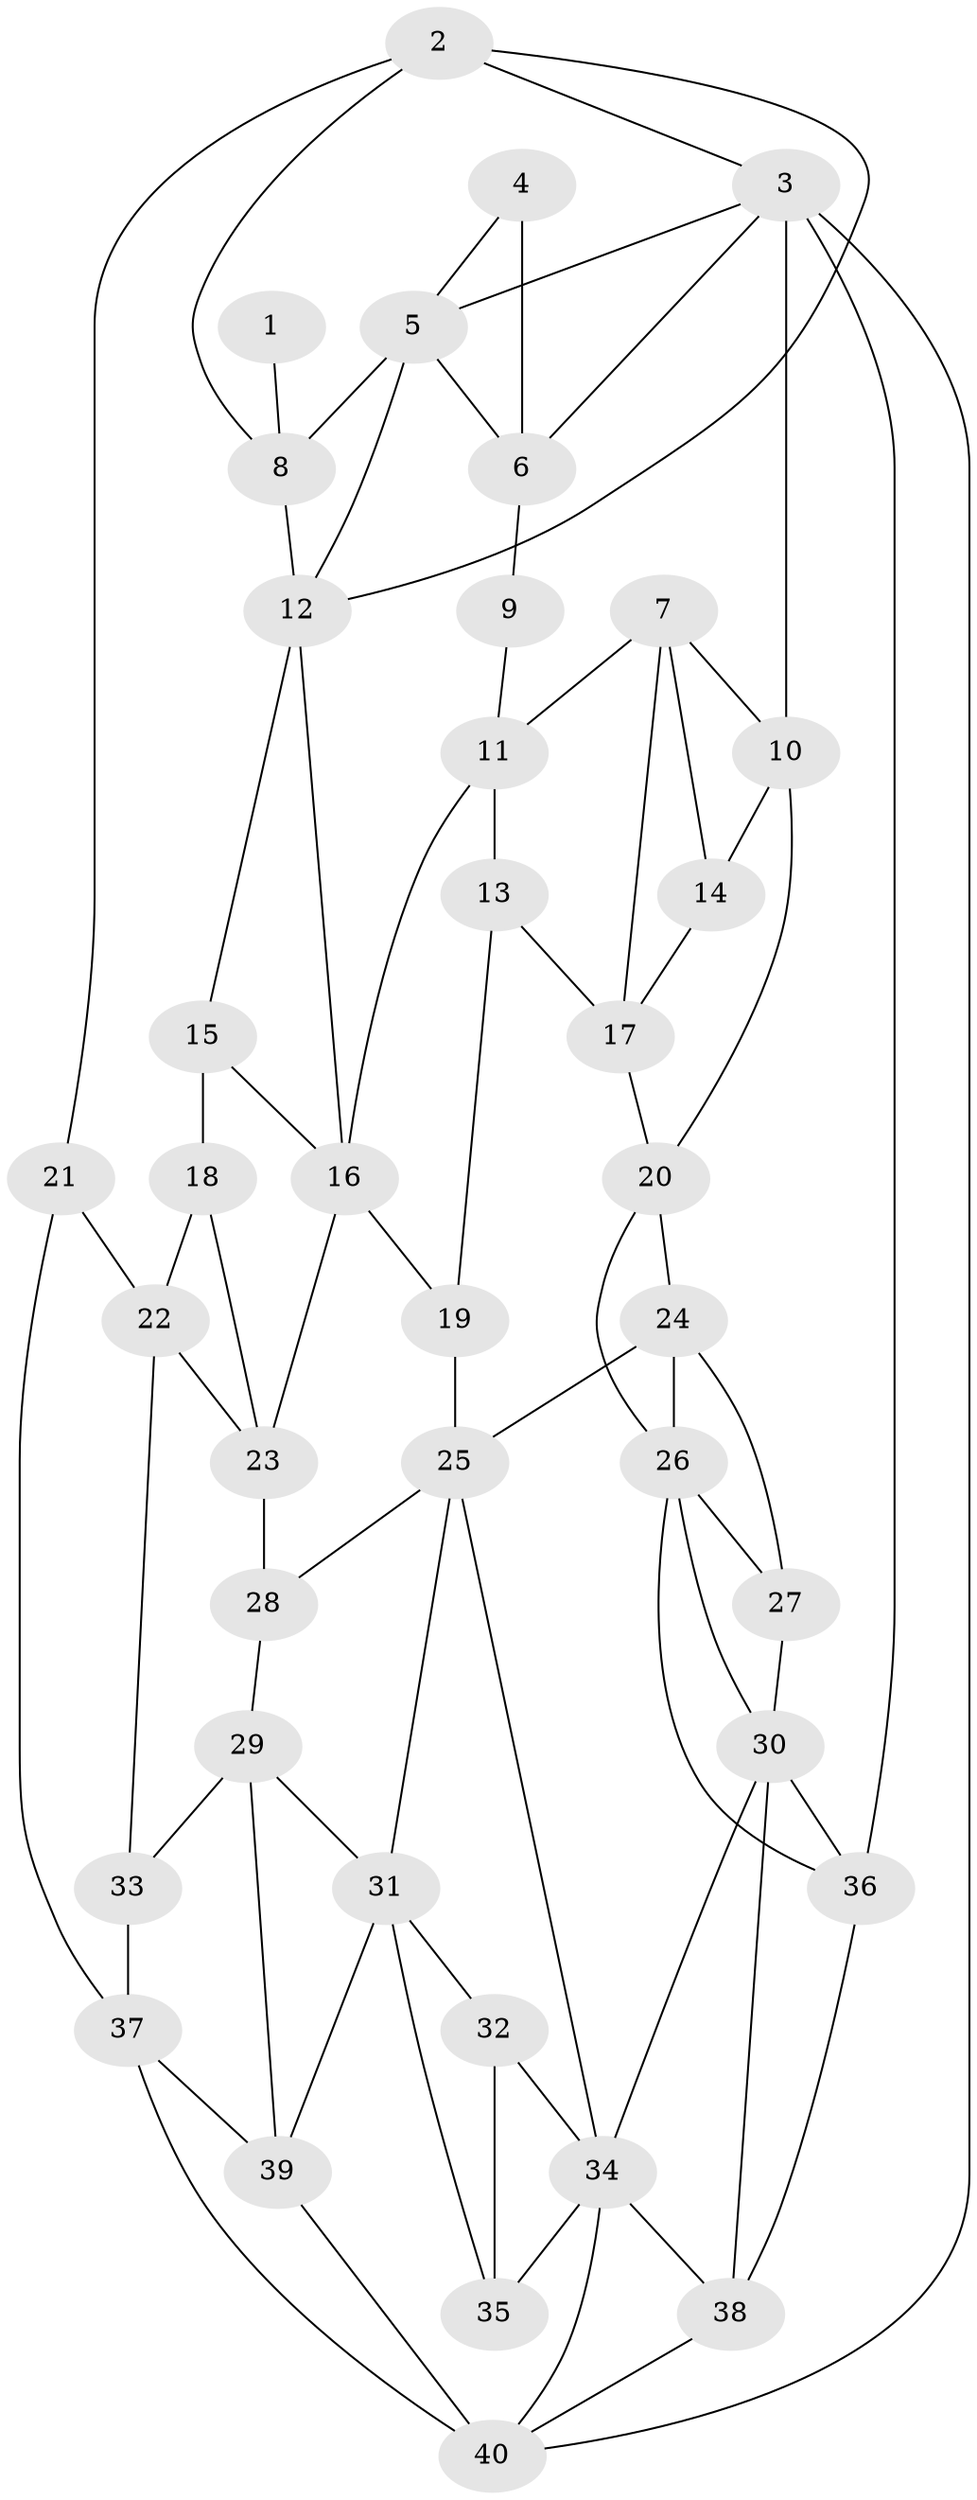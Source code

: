 // original degree distribution, {3: 0.022727272727272728, 4: 0.23484848484848486, 5: 0.5227272727272727, 6: 0.2196969696969697}
// Generated by graph-tools (version 1.1) at 2025/38/03/04/25 23:38:30]
// undirected, 40 vertices, 77 edges
graph export_dot {
  node [color=gray90,style=filled];
  1;
  2;
  3;
  4;
  5;
  6;
  7;
  8;
  9;
  10;
  11;
  12;
  13;
  14;
  15;
  16;
  17;
  18;
  19;
  20;
  21;
  22;
  23;
  24;
  25;
  26;
  27;
  28;
  29;
  30;
  31;
  32;
  33;
  34;
  35;
  36;
  37;
  38;
  39;
  40;
  1 -- 8 [weight=2.0];
  2 -- 3 [weight=1.0];
  2 -- 8 [weight=1.0];
  2 -- 12 [weight=1.0];
  2 -- 21 [weight=1.0];
  3 -- 5 [weight=1.0];
  3 -- 6 [weight=1.0];
  3 -- 10 [weight=2.0];
  3 -- 36 [weight=1.0];
  3 -- 40 [weight=1.0];
  4 -- 5 [weight=1.0];
  4 -- 6 [weight=2.0];
  5 -- 6 [weight=1.0];
  5 -- 8 [weight=1.0];
  5 -- 12 [weight=1.0];
  6 -- 9 [weight=2.0];
  7 -- 10 [weight=1.0];
  7 -- 11 [weight=1.0];
  7 -- 14 [weight=1.0];
  7 -- 17 [weight=1.0];
  8 -- 12 [weight=2.0];
  9 -- 11 [weight=2.0];
  10 -- 14 [weight=2.0];
  10 -- 20 [weight=1.0];
  11 -- 13 [weight=1.0];
  11 -- 16 [weight=1.0];
  12 -- 15 [weight=1.0];
  12 -- 16 [weight=1.0];
  13 -- 17 [weight=2.0];
  13 -- 19 [weight=1.0];
  14 -- 17 [weight=1.0];
  15 -- 16 [weight=1.0];
  15 -- 18 [weight=2.0];
  16 -- 19 [weight=1.0];
  16 -- 23 [weight=1.0];
  17 -- 20 [weight=2.0];
  18 -- 22 [weight=2.0];
  18 -- 23 [weight=1.0];
  19 -- 25 [weight=2.0];
  20 -- 24 [weight=2.0];
  20 -- 26 [weight=1.0];
  21 -- 22 [weight=1.0];
  21 -- 37 [weight=1.0];
  22 -- 23 [weight=1.0];
  22 -- 33 [weight=1.0];
  23 -- 28 [weight=2.0];
  24 -- 25 [weight=1.0];
  24 -- 26 [weight=2.0];
  24 -- 27 [weight=1.0];
  25 -- 28 [weight=1.0];
  25 -- 31 [weight=1.0];
  25 -- 34 [weight=1.0];
  26 -- 27 [weight=1.0];
  26 -- 30 [weight=1.0];
  26 -- 36 [weight=1.0];
  27 -- 30 [weight=2.0];
  28 -- 29 [weight=1.0];
  29 -- 31 [weight=1.0];
  29 -- 33 [weight=1.0];
  29 -- 39 [weight=1.0];
  30 -- 34 [weight=1.0];
  30 -- 36 [weight=1.0];
  30 -- 38 [weight=1.0];
  31 -- 32 [weight=1.0];
  31 -- 35 [weight=1.0];
  31 -- 39 [weight=1.0];
  32 -- 34 [weight=1.0];
  32 -- 35 [weight=2.0];
  33 -- 37 [weight=2.0];
  34 -- 35 [weight=1.0];
  34 -- 38 [weight=1.0];
  34 -- 40 [weight=1.0];
  36 -- 38 [weight=2.0];
  37 -- 39 [weight=1.0];
  37 -- 40 [weight=1.0];
  38 -- 40 [weight=2.0];
  39 -- 40 [weight=3.0];
}
